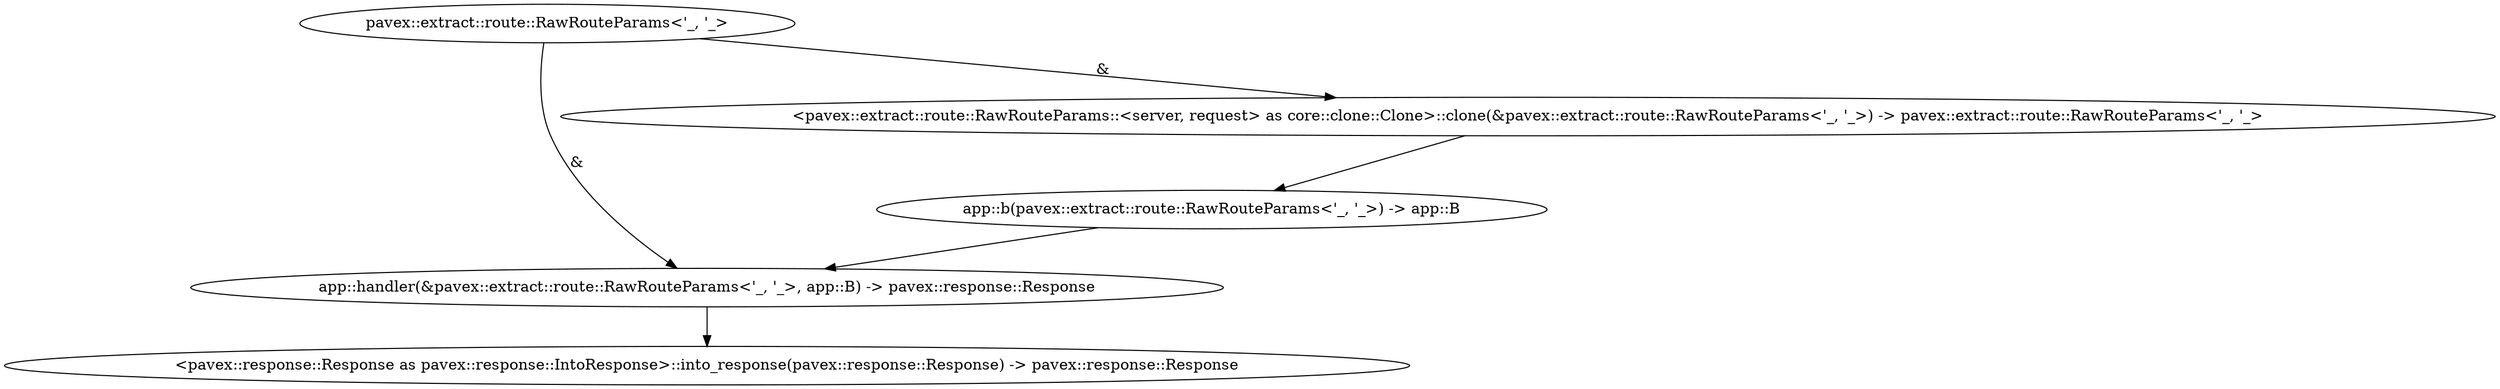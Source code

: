digraph "GET /home - 0" {
    0 [ label = "app::handler(&pavex::extract::route::RawRouteParams<'_, '_>, app::B) -> pavex::response::Response"]
    1 [ label = "app::b(pavex::extract::route::RawRouteParams<'_, '_>) -> app::B"]
    2 [ label = "pavex::extract::route::RawRouteParams<'_, '_>"]
    3 [ label = "<pavex::response::Response as pavex::response::IntoResponse>::into_response(pavex::response::Response) -> pavex::response::Response"]
    4 [ label = "<pavex::extract::route::RawRouteParams::<server, request> as core::clone::Clone>::clone(&pavex::extract::route::RawRouteParams<'_, '_>) -> pavex::extract::route::RawRouteParams<'_, '_>"]
    1 -> 0 [ ]
    2 -> 0 [ label = "&"]
    0 -> 3 [ ]
    2 -> 4 [ label = "&"]
    4 -> 1 [ ]
}

digraph app_state {
    0 [ label = "crate::ApplicationState() -> crate::ApplicationState"]
}